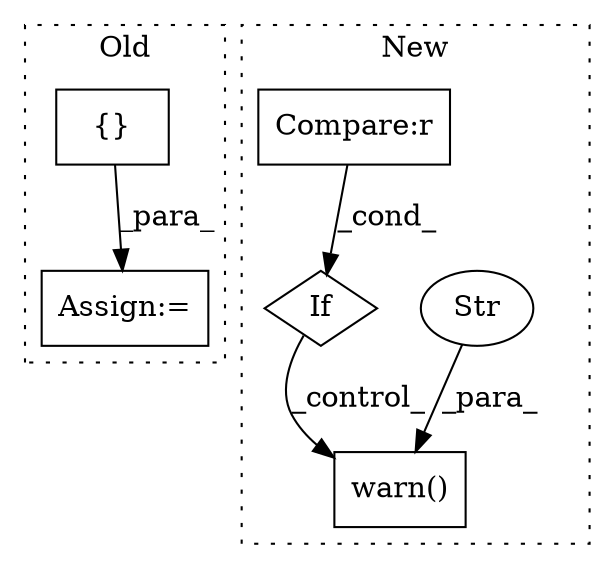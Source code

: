 digraph G {
subgraph cluster0 {
1 [label="{}" a="95" s="14156,14344" l="14,11" shape="box"];
6 [label="Assign:=" a="68" s="14153" l="3" shape="box"];
label = "Old";
style="dotted";
}
subgraph cluster1 {
2 [label="warn()" a="75" s="13762,13859" l="14,1" shape="box"];
3 [label="Str" a="66" s="13776" l="63" shape="ellipse"];
4 [label="If" a="96" s="13721" l="3" shape="diamond"];
5 [label="Compare:r" a="40" s="13724" l="24" shape="box"];
label = "New";
style="dotted";
}
1 -> 6 [label="_para_"];
3 -> 2 [label="_para_"];
4 -> 2 [label="_control_"];
5 -> 4 [label="_cond_"];
}